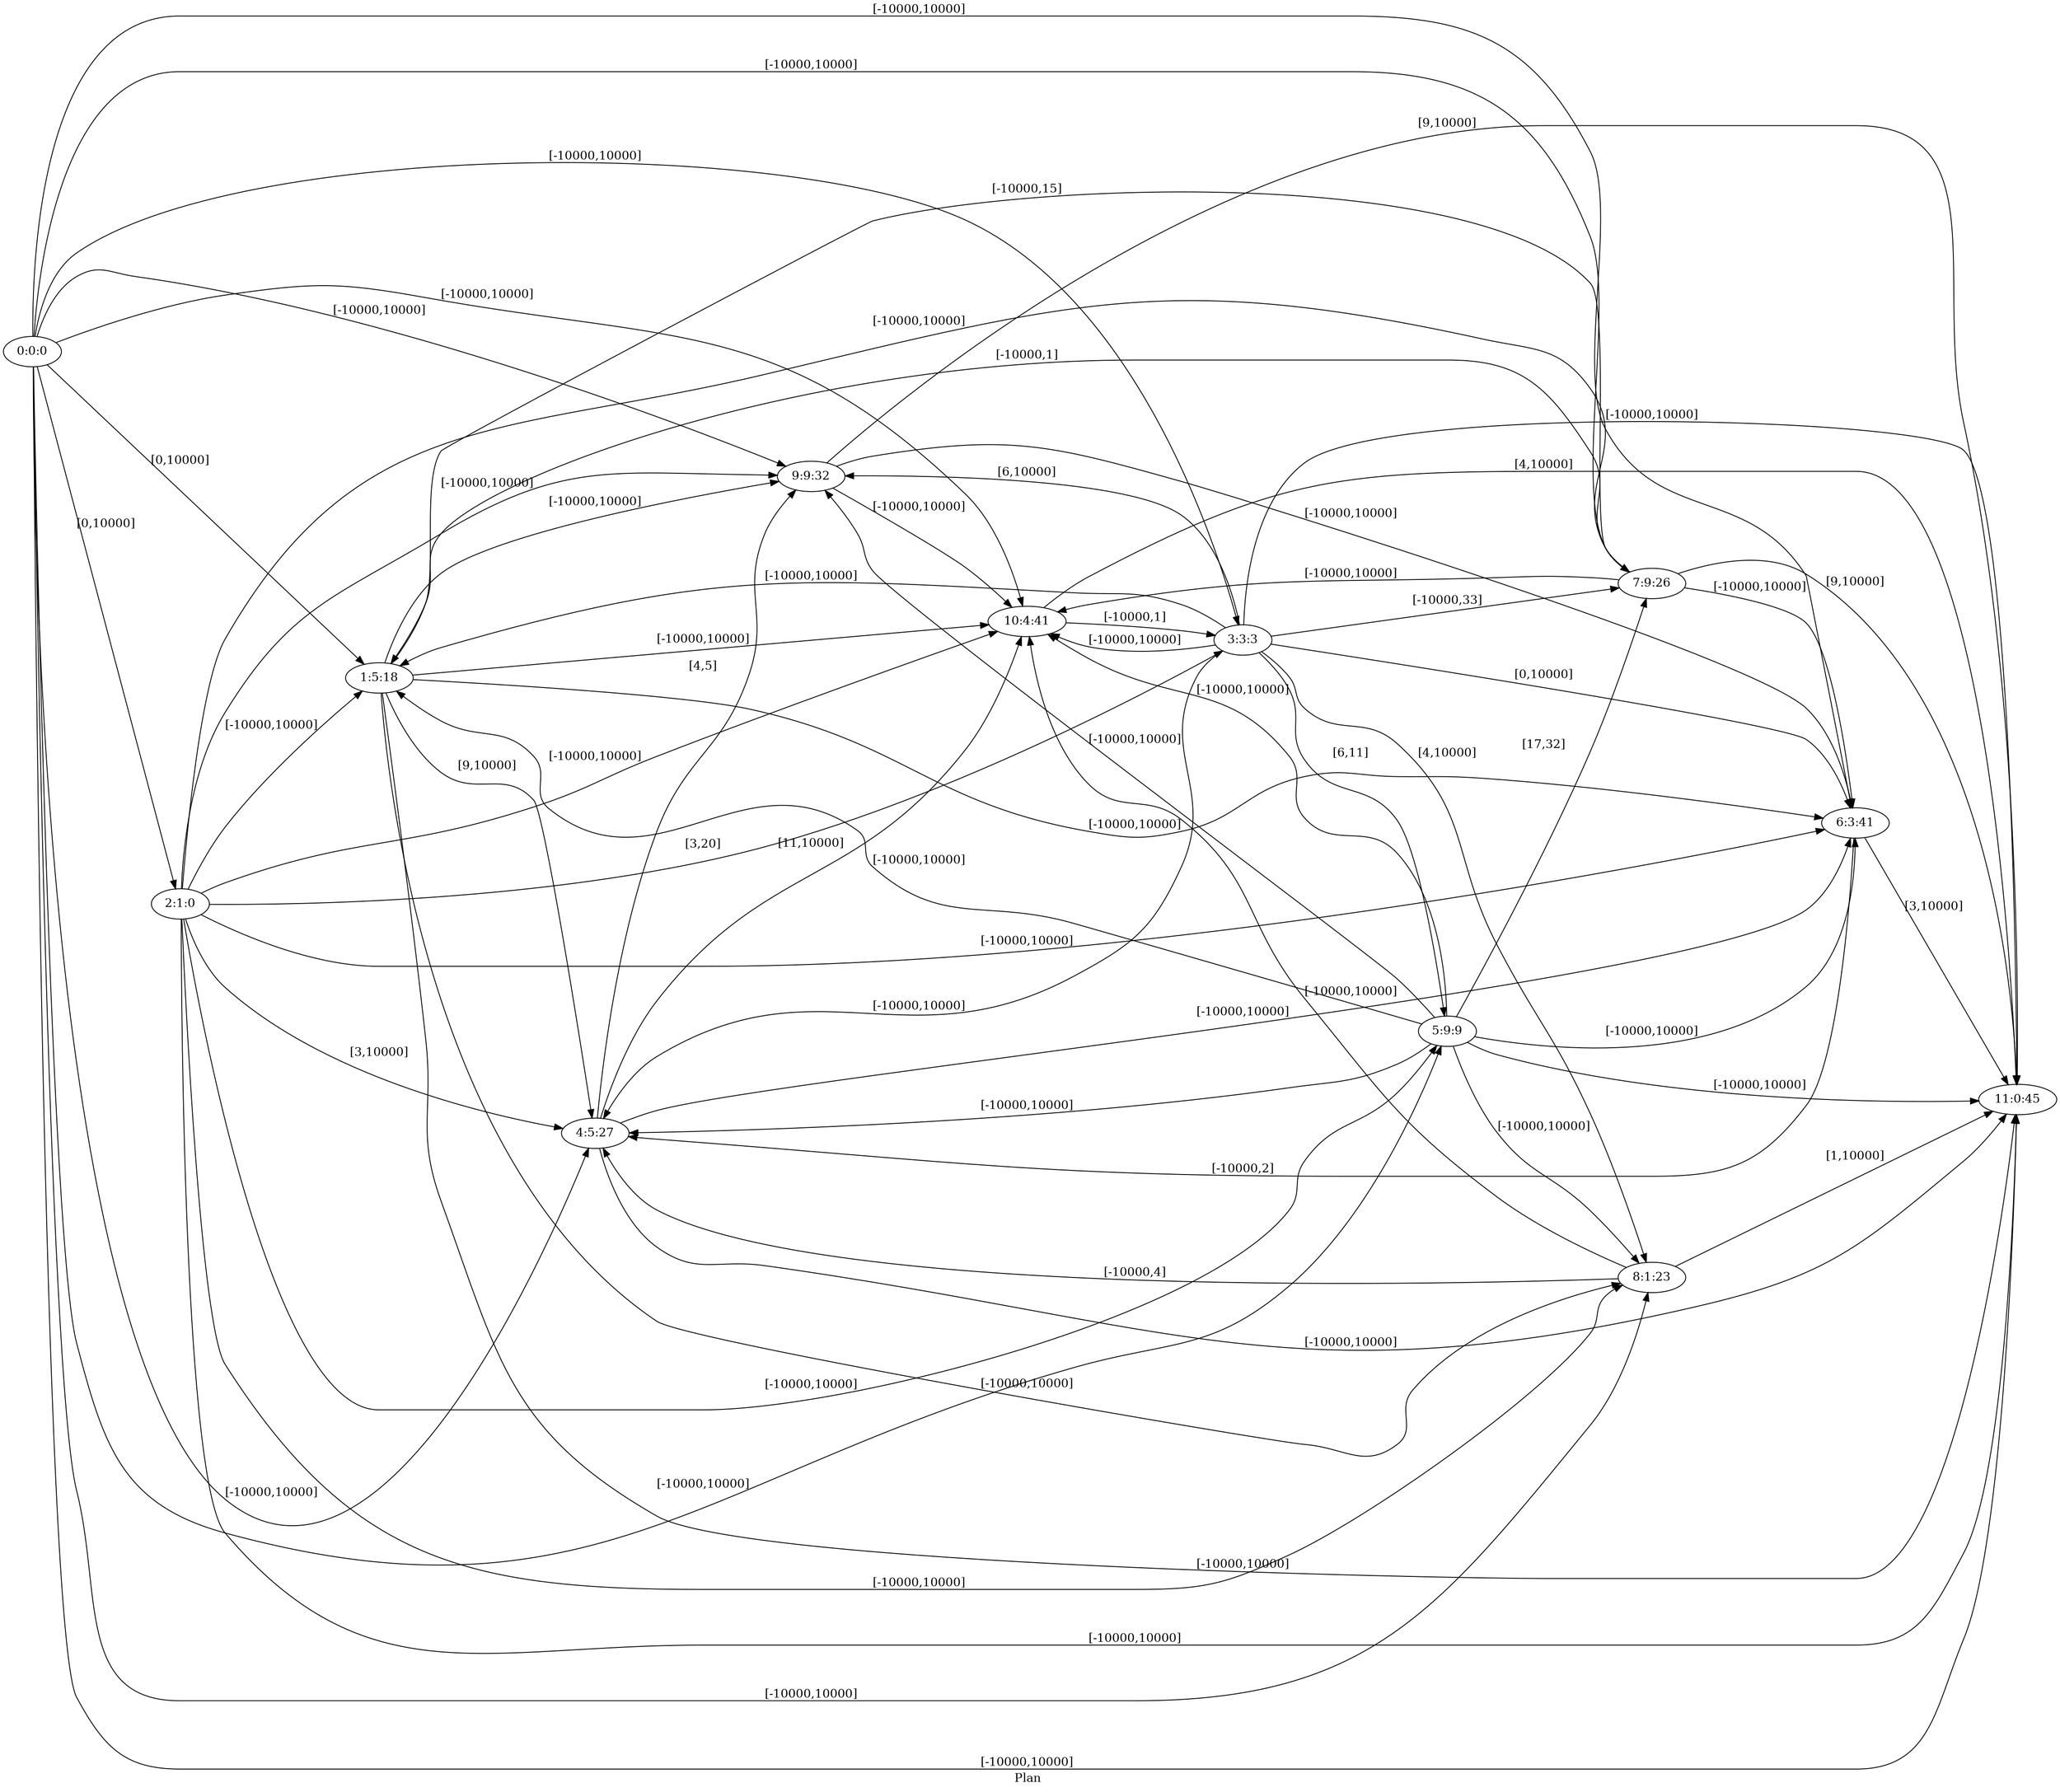 digraph G {
 rankdir = LR;
 nodesep = .45; 
 size = 30;
label="Plan ";
 fldt = 0.628568;
"0:0:0"->"1:5:18"[ label = "[0,10000]"];
"0:0:0"->"2:1:0"[ label = "[0,10000]"];
"0:0:0"->"3:3:3"[ label = "[-10000,10000]"];
"0:0:0"->"4:5:27"[ label = "[-10000,10000]"];
"0:0:0"->"5:9:9"[ label = "[-10000,10000]"];
"0:0:0"->"6:3:41"[ label = "[-10000,10000]"];
"0:0:0"->"7:9:26"[ label = "[-10000,10000]"];
"0:0:0"->"8:1:23"[ label = "[-10000,10000]"];
"0:0:0"->"9:9:32"[ label = "[-10000,10000]"];
"0:0:0"->"10:4:41"[ label = "[-10000,10000]"];
"0:0:0"->"11:0:45"[ label = "[-10000,10000]"];
"1:5:18"->"4:5:27"[ label = "[9,10000]"];
"1:5:18"->"6:3:41"[ label = "[-10000,10000]"];
"1:5:18"->"7:9:26"[ label = "[-10000,15]"];
"1:5:18"->"8:1:23"[ label = "[-10000,10000]"];
"1:5:18"->"9:9:32"[ label = "[-10000,10000]"];
"1:5:18"->"10:4:41"[ label = "[-10000,10000]"];
"1:5:18"->"11:0:45"[ label = "[-10000,10000]"];
"2:1:0"->"1:5:18"[ label = "[-10000,10000]"];
"2:1:0"->"3:3:3"[ label = "[3,20]"];
"2:1:0"->"4:5:27"[ label = "[3,10000]"];
"2:1:0"->"5:9:9"[ label = "[-10000,10000]"];
"2:1:0"->"6:3:41"[ label = "[-10000,10000]"];
"2:1:0"->"7:9:26"[ label = "[-10000,10000]"];
"2:1:0"->"8:1:23"[ label = "[-10000,10000]"];
"2:1:0"->"9:9:32"[ label = "[-10000,10000]"];
"2:1:0"->"10:4:41"[ label = "[-10000,10000]"];
"2:1:0"->"11:0:45"[ label = "[-10000,10000]"];
"3:3:3"->"1:5:18"[ label = "[-10000,10000]"];
"3:3:3"->"4:5:27"[ label = "[-10000,10000]"];
"3:3:3"->"5:9:9"[ label = "[6,11]"];
"3:3:3"->"6:3:41"[ label = "[0,10000]"];
"3:3:3"->"7:9:26"[ label = "[-10000,33]"];
"3:3:3"->"8:1:23"[ label = "[4,10000]"];
"3:3:3"->"9:9:32"[ label = "[6,10000]"];
"3:3:3"->"10:4:41"[ label = "[-10000,10000]"];
"3:3:3"->"11:0:45"[ label = "[-10000,10000]"];
"4:5:27"->"6:3:41"[ label = "[-10000,10000]"];
"4:5:27"->"9:9:32"[ label = "[4,5]"];
"4:5:27"->"10:4:41"[ label = "[11,10000]"];
"4:5:27"->"11:0:45"[ label = "[-10000,10000]"];
"5:9:9"->"1:5:18"[ label = "[-10000,10000]"];
"5:9:9"->"4:5:27"[ label = "[-10000,10000]"];
"5:9:9"->"6:3:41"[ label = "[-10000,10000]"];
"5:9:9"->"7:9:26"[ label = "[17,32]"];
"5:9:9"->"8:1:23"[ label = "[-10000,10000]"];
"5:9:9"->"9:9:32"[ label = "[-10000,10000]"];
"5:9:9"->"10:4:41"[ label = "[-10000,10000]"];
"5:9:9"->"11:0:45"[ label = "[-10000,10000]"];
"6:3:41"->"4:5:27"[ label = "[-10000,2]"];
"6:3:41"->"11:0:45"[ label = "[3,10000]"];
"7:9:26"->"1:5:18"[ label = "[-10000,1]"];
"7:9:26"->"6:3:41"[ label = "[-10000,10000]"];
"7:9:26"->"10:4:41"[ label = "[-10000,10000]"];
"7:9:26"->"11:0:45"[ label = "[9,10000]"];
"8:1:23"->"4:5:27"[ label = "[-10000,4]"];
"8:1:23"->"10:4:41"[ label = "[-10000,10000]"];
"8:1:23"->"11:0:45"[ label = "[1,10000]"];
"9:9:32"->"6:3:41"[ label = "[-10000,10000]"];
"9:9:32"->"10:4:41"[ label = "[-10000,10000]"];
"9:9:32"->"11:0:45"[ label = "[9,10000]"];
"10:4:41"->"3:3:3"[ label = "[-10000,1]"];
"10:4:41"->"11:0:45"[ label = "[4,10000]"];
}
